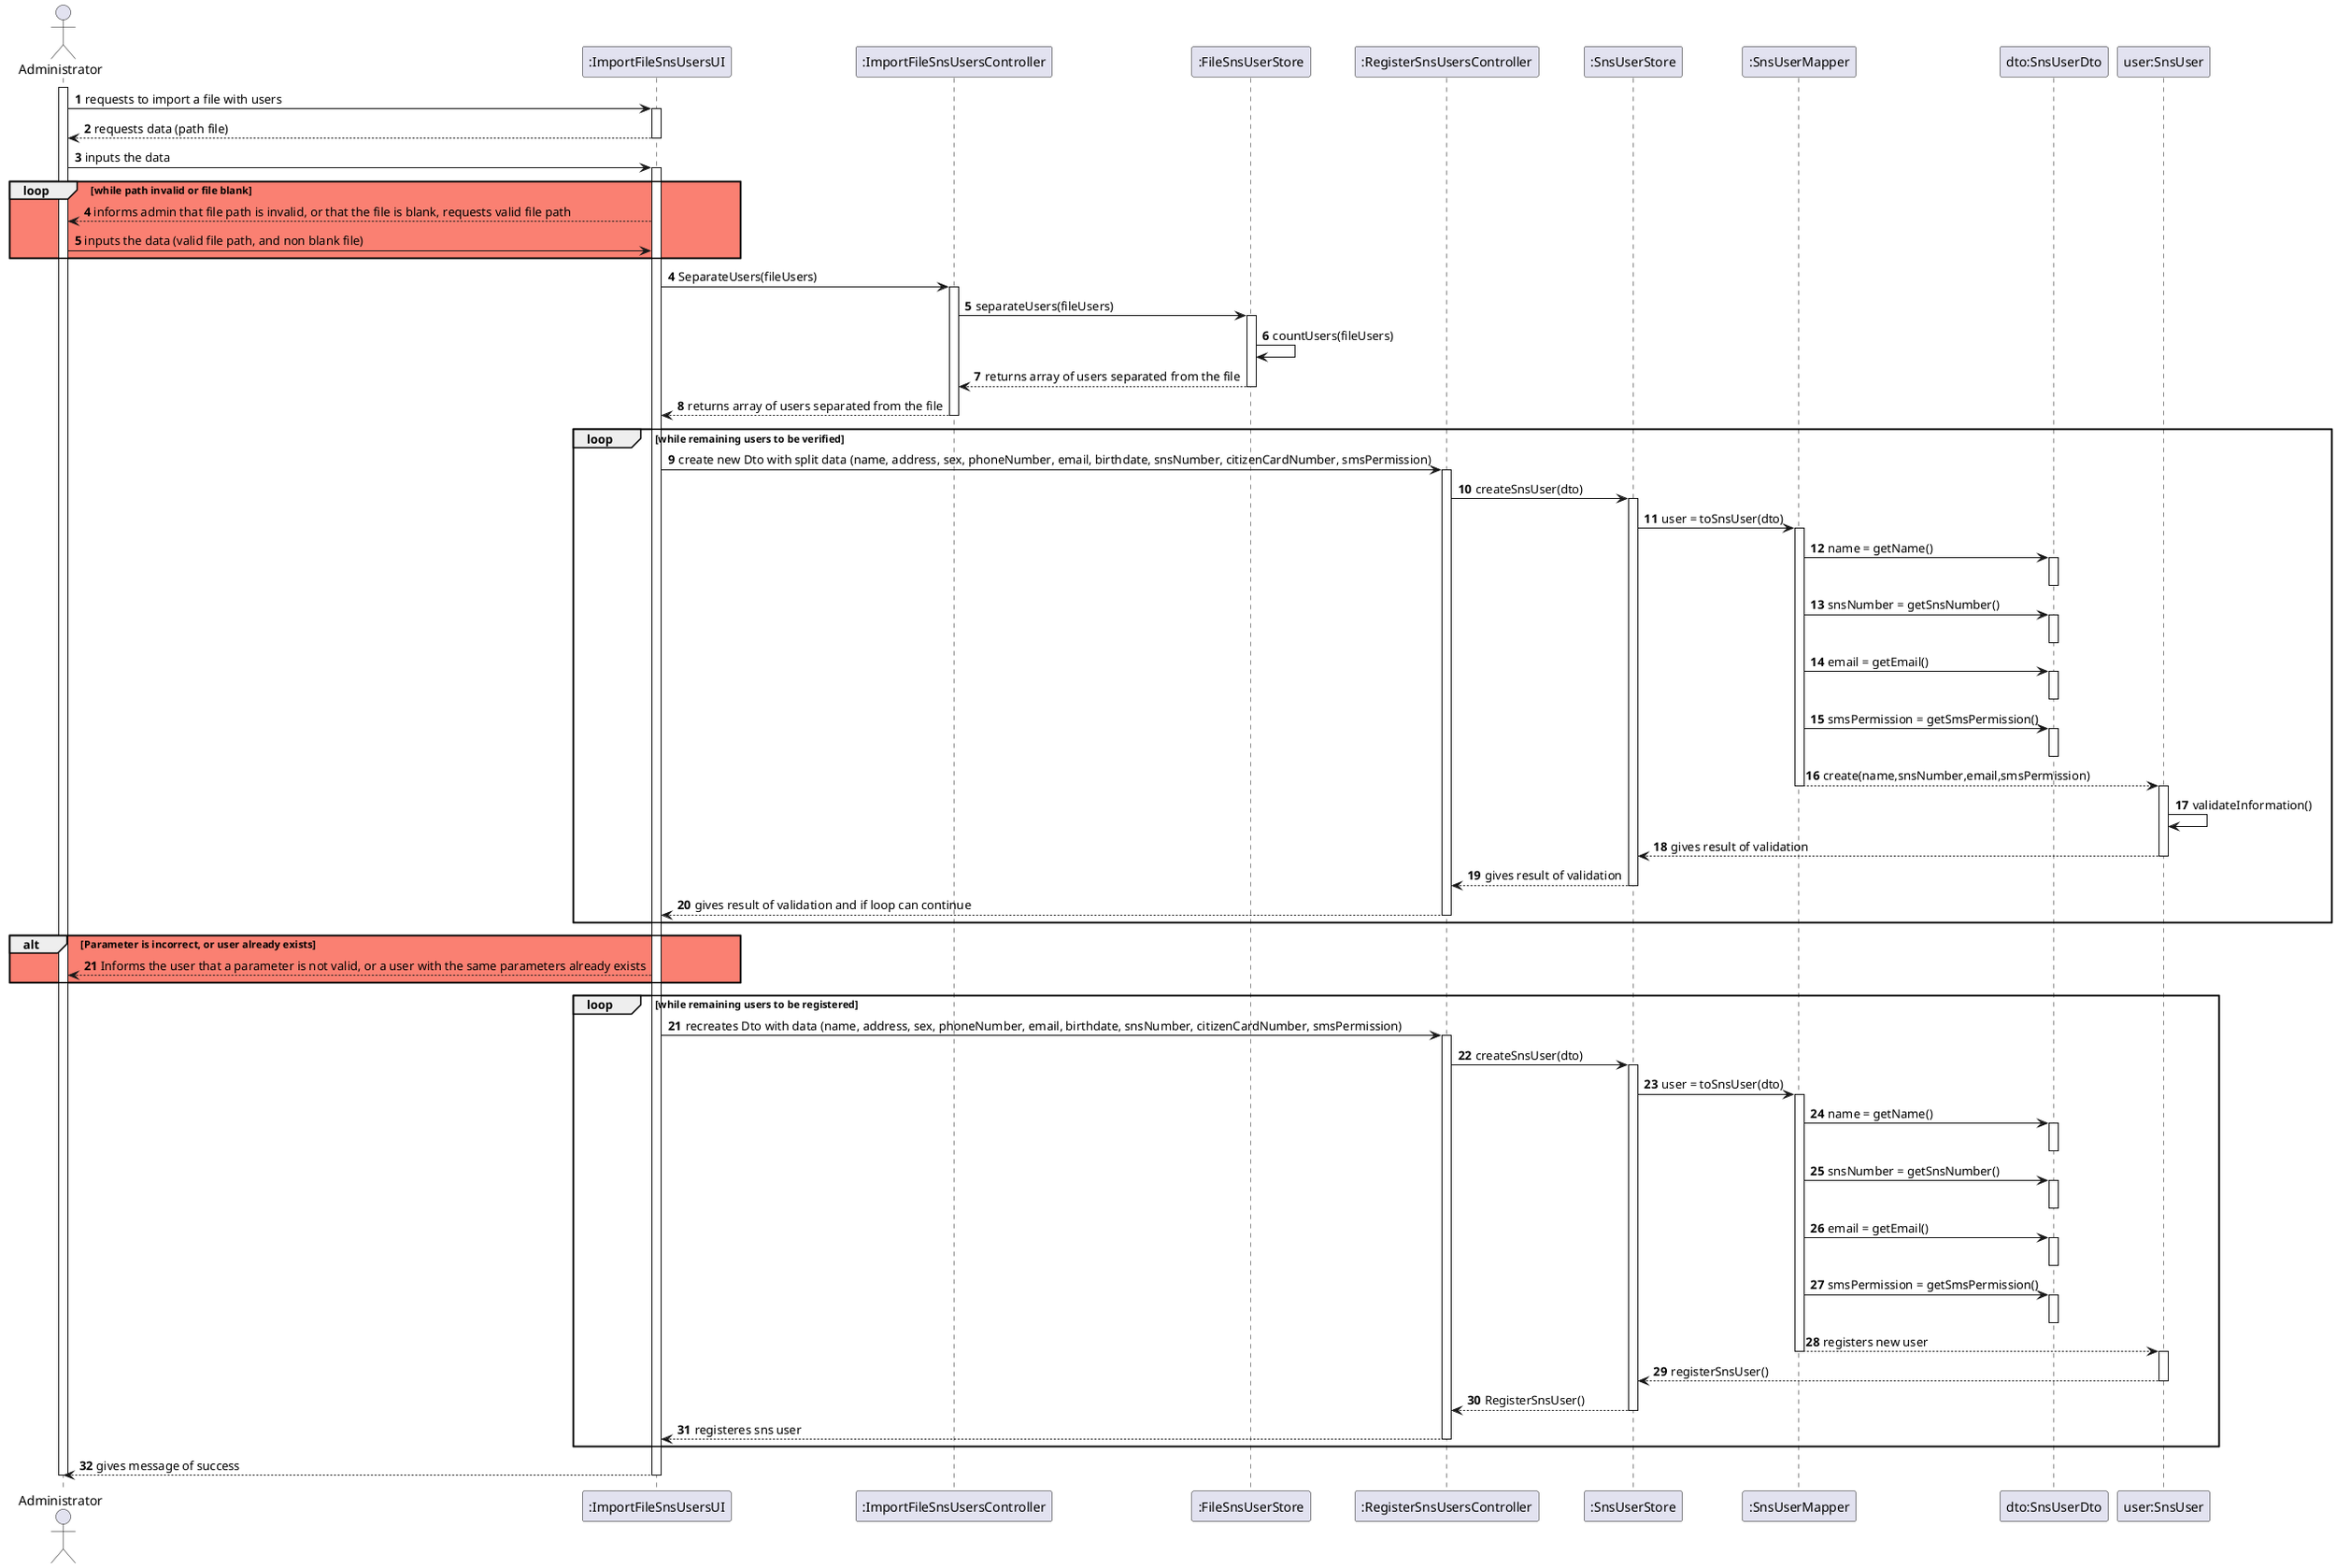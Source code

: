 @startuml
'https://plantuml.com/sequence-diagram

autonumber

actor "Administrator" as admin

participant ":ImportFileSnsUsersUI" as ui
participant ":ImportFileSnsUsersController" as controller
participant ":FileSnsUserStore" as store
participant ":RegisterSnsUsersController" as snscontroller
participant ":SnsUserStore" as snsstore
participant ":SnsUserMapper" as mapper
participant "dto:SnsUserDto" as dto
participant "user:SnsUser" as snsuser


activate admin

admin -> ui : requests to import a file with users
activate ui

ui --> admin : requests data (path file)
deactivate ui

admin -> ui : inputs the data
activate ui

autonumber stop
loop #Salmon while path invalid or file blank
ui --> admin: **4** informs admin that file path is invalid, or that the file is blank, requests valid file path
admin -> ui: **5** inputs the data (valid file path, and non blank file)
end
autonumber resume

ui -> controller: SeparateUsers(fileUsers)
activate controller

controller -> store: separateUsers(fileUsers)
activate store

store -> store: countUsers(fileUsers)
store --> controller: returns array of users separated from the file
deactivate store

controller --> ui: returns array of users separated from the file
deactivate controller

loop while remaining users to be verified
ui -> snscontroller: create new Dto with split data (name, address, sex, phoneNumber, email, birthdate, snsNumber, citizenCardNumber, smsPermission)
activate snscontroller

snscontroller -> snsstore: createSnsUser(dto)
activate snsstore

snsstore -> mapper : user = toSnsUser(dto)
activate mapper

mapper -> dto : name = getName()
activate dto
deactivate dto

mapper -> dto : snsNumber = getSnsNumber()
activate dto
deactivate dto

mapper -> dto : email = getEmail()
activate dto
deactivate dto

mapper -> dto : smsPermission = getSmsPermission()
activate dto
deactivate dto

mapper --> snsuser : create(name,snsNumber,email,smsPermission)
deactivate mapper
activate snsuser

snsuser -> snsuser : validateInformation()
snsuser --> snsstore: gives result of validation
deactivate snsuser

snsstore --> snscontroller: gives result of validation
deactivate snsstore

snscontroller --> ui: gives result of validation and if loop can continue
deactivate snscontroller
end

autonumber stop

alt #Salmon Parameter is incorrect, or user already exists
ui --> admin: **21** Informs the user that a parameter is not valid, or a user with the same parameters already exists
autonumber resume
end

loop while remaining users to be registered
ui -> snscontroller: recreates Dto with data (name, address, sex, phoneNumber, email, birthdate, snsNumber, citizenCardNumber, smsPermission)
activate snscontroller

snscontroller -> snsstore: createSnsUser(dto)
activate snsstore

snsstore -> mapper : user = toSnsUser(dto)
activate mapper

mapper -> dto : name = getName()
activate dto
deactivate dto

mapper -> dto : snsNumber = getSnsNumber()
activate dto
deactivate dto

mapper -> dto : email = getEmail()
activate dto
deactivate dto

mapper -> dto : smsPermission = getSmsPermission()
activate dto
deactivate dto

mapper --> snsuser : registers new user
deactivate mapper
activate snsuser

snsuser --> snsstore: registerSnsUser()
deactivate snsuser

snsstore --> snscontroller: RegisterSnsUser()
deactivate snsstore

snscontroller --> ui: registeres sns user
deactivate snscontroller
end

ui --> admin: gives message of success
deactivate ui

deactivate admin



@enduml